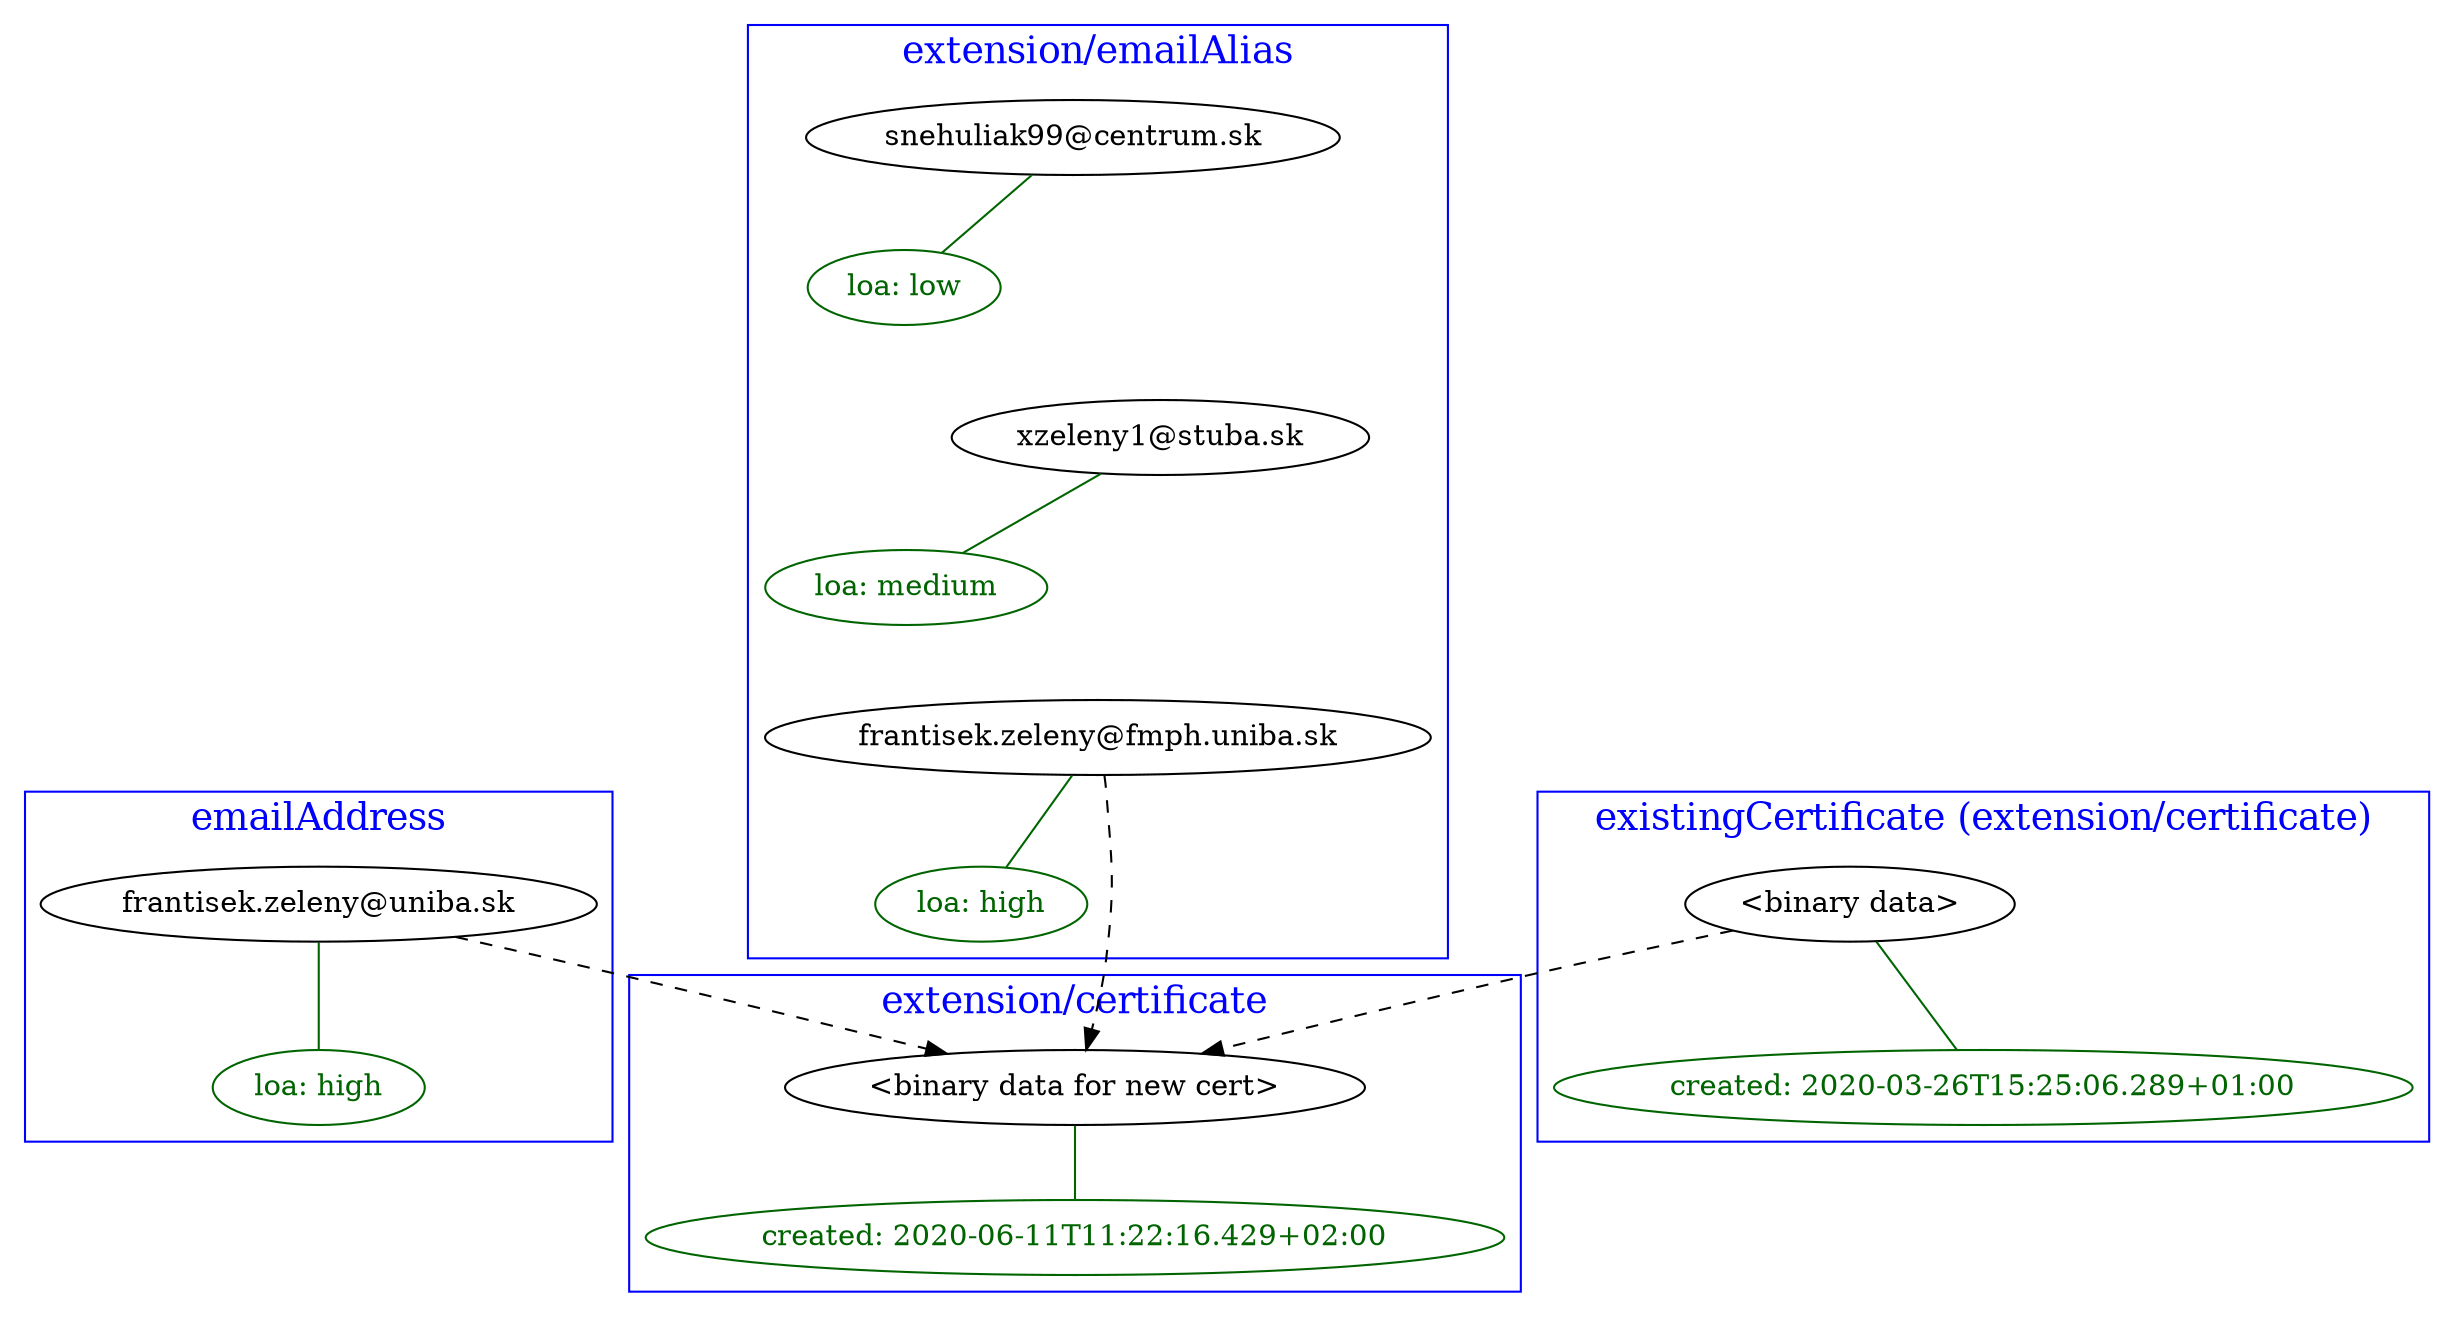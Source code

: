 digraph G {
    compound=true;
    rankdir=TB;

    subgraph cluster_emailAddress {
      label="emailAddress";
      fontsize=18;
      fontcolor=blue;
      color=blue;

      a1 [label="frantisek.zeleny@uniba.sk"];
      a1Loa [label="loa: high", color=darkgreen, fontcolor=darkgreen];
      a1->a1Loa [color=darkgreen, dir=none];
    }

    subgraph cluster_ext_emailAlias {
        label="extension/emailAlias";
        fontsize=18;
        fontcolor=blue;
        color=blue;
    
        b1 [label="snehuliak99@centrum.sk"];
        b1Loa [label="loa: low", color=darkgreen, fontcolor=darkgreen];
        b1->b1Loa [color=darkgreen, dir=none];
        b1Dummy[style=invis];

        b2 [label="xzeleny1@stuba.sk"];
        b2Loa [label="loa: medium", color=darkgreen, fontcolor=darkgreen];
        b2->b2Loa [color=darkgreen, dir=none];
        b2Dummy[style=invis];

        b3 [label="frantisek.zeleny@fmph.uniba.sk"];
        b3Loa [label="loa: high", color=darkgreen, fontcolor=darkgreen];
        b3->b3Loa [color=darkgreen, dir=none];

        b1 -> b1Dummy -> b2 -> b2Dummy -> b3 [style=invis];
    }

    subgraph cluster_existingCertificate {
      label="existingCertificate (extension/certificate)";
      fontsize=18;
      fontcolor=blue;
      color=blue;

      c1 [label="<binary data>"];
      c1Created [label="created: 2020-03-26T15:25:06.289+01:00", color=darkgreen, fontcolor=darkgreen];
      c1->c1Created [color=darkgreen, dir=none];
    }

    subgraph cluster_output {
      label="extension/certificate"
      fontsize=18;
      fontcolor=blue;
      color=blue;

      o1 [label="<binary data for new cert>"];
      o1Created [label="created: 2020-06-11T11:22:16.429+02:00", color=darkgreen, fontcolor=darkgreen];
      o1->o1Created [color=darkgreen, dir=none];
    }

    a1 -> o1 [style=dashed];
    b3 -> o1 [style=dashed];
    c1 -> o1 [style=dashed];
    b3Loa -> o1 [style=invis];
}
